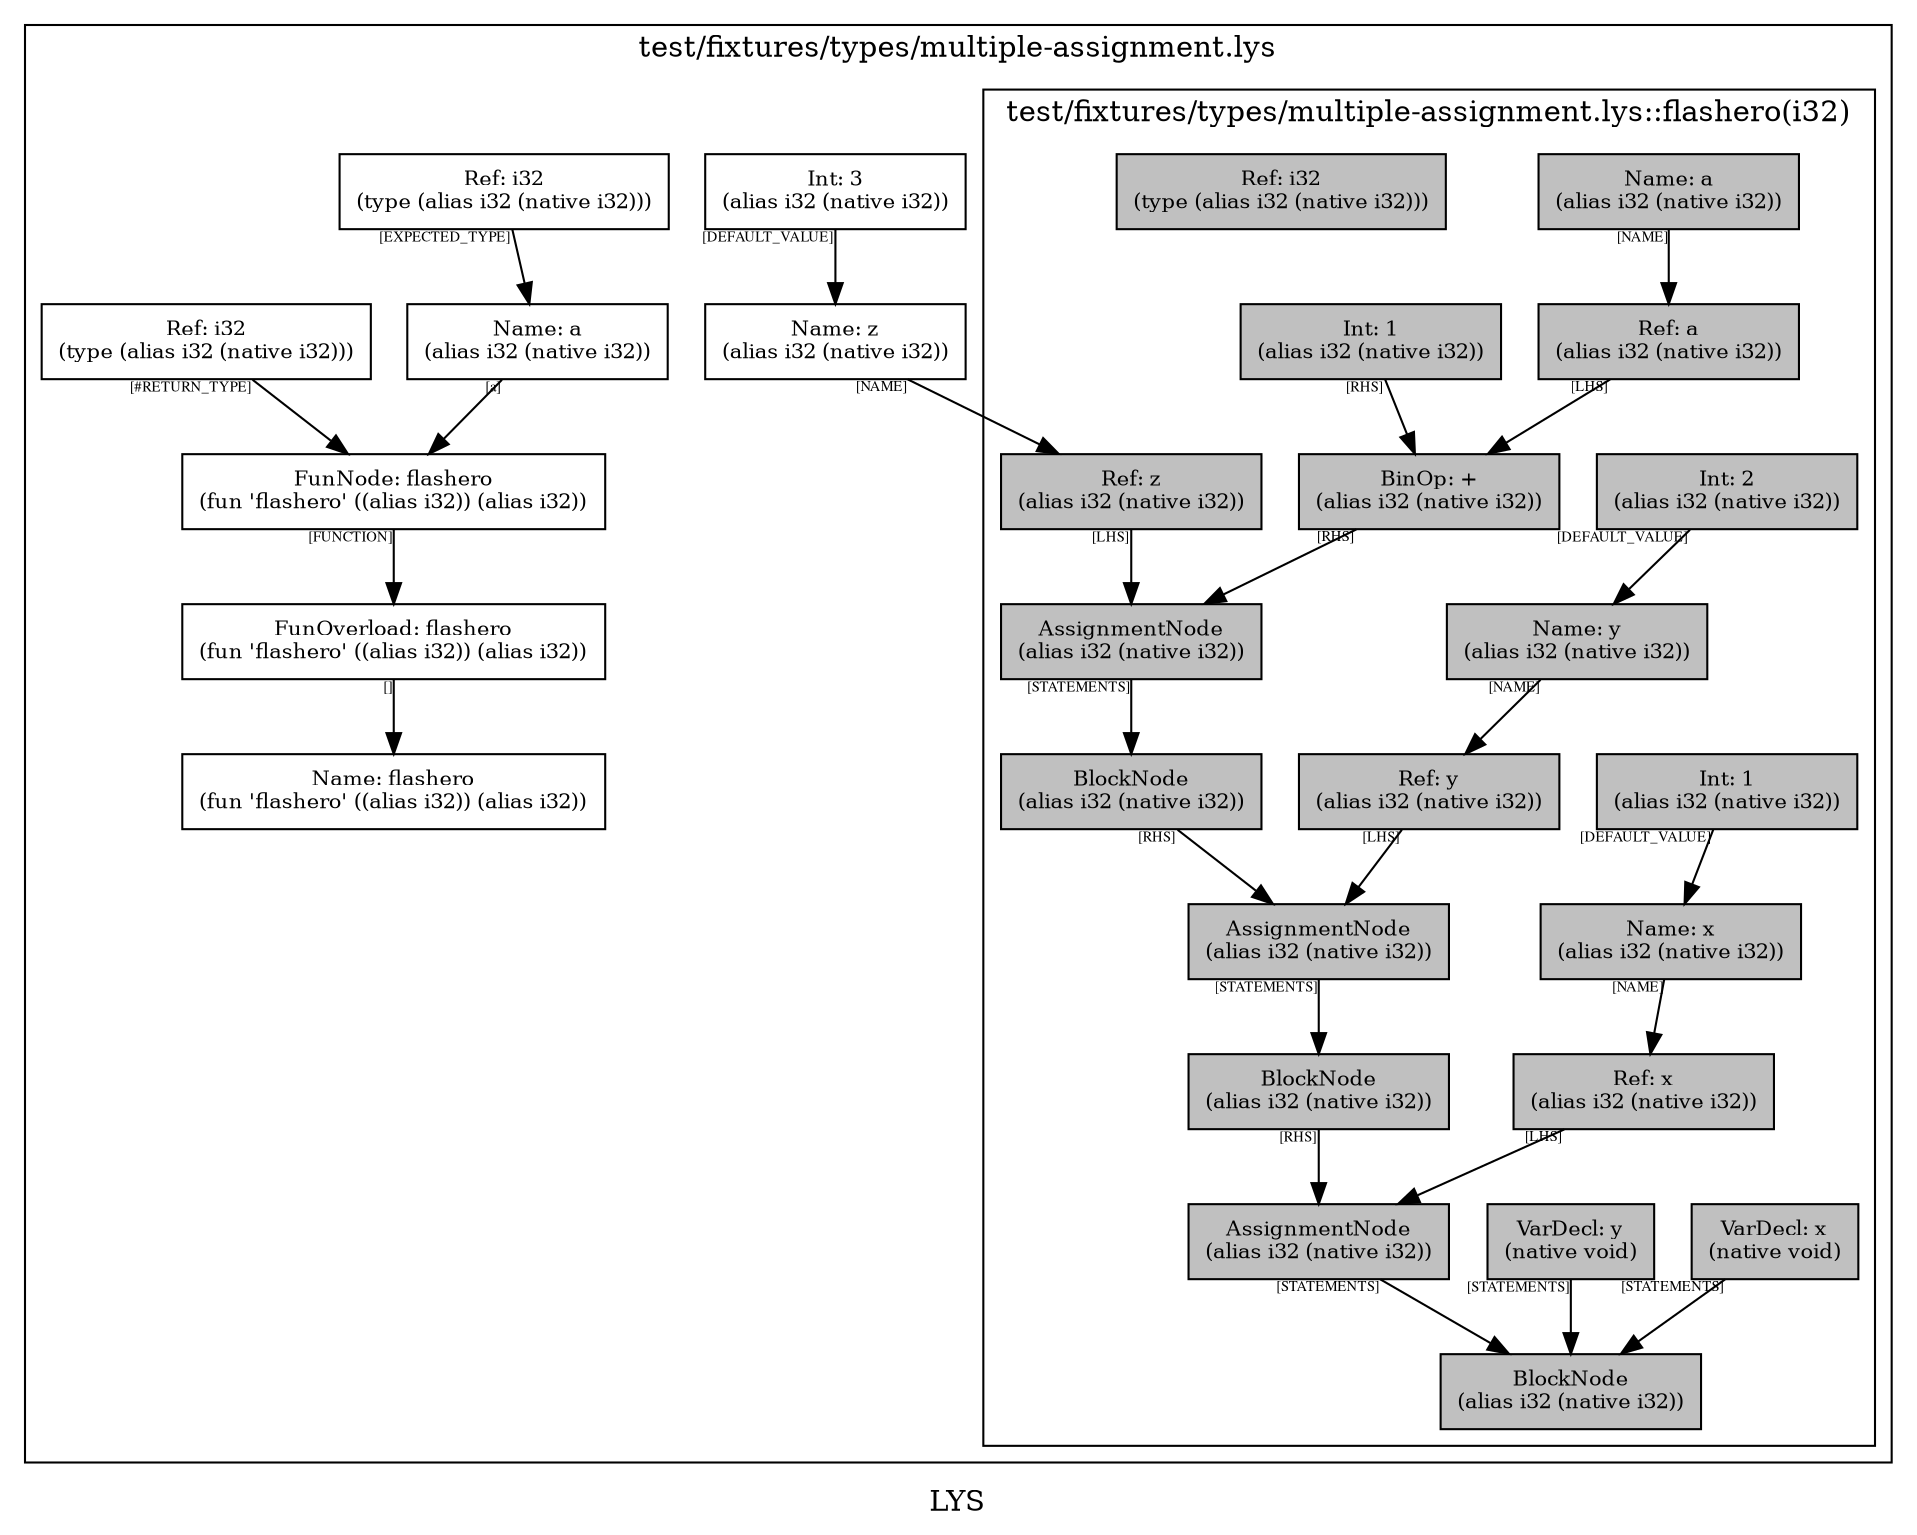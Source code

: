digraph LYS {
  node [shape=box,fontsize=10];
  subgraph "cluster_test/fixtures/types/multiple-assignment.lys" {
    1 [label="Name: z\n(alias i32 (native i32))", fillcolor=grey];
    2 [label="Int: 3\n(alias i32 (native i32))", fillcolor=grey];
    3 [label="FunOverload: flashero\n(fun 'flashero' ((alias i32)) (alias i32))", fillcolor=grey];
    4 [label="FunNode: flashero\n(fun 'flashero' ((alias i32)) (alias i32))", fillcolor=grey];
    5 [label="Ref: i32\n(type (alias i32 (native i32)))", fillcolor=grey];
    6 [label="Name: a\n(alias i32 (native i32))", fillcolor=grey];
    7 [label="Ref: i32\n(type (alias i32 (native i32)))", fillcolor=grey];
    8 [label="Name: flashero\n(fun 'flashero' ((alias i32)) (alias i32))", fillcolor=grey];
    subgraph "cluster_test/fixtures/types/multiple-assignment.lys_0" { rankdir=TB;
      node [style=filled, fillcolor=grey];
      9 [label="Name: a\n(alias i32 (native i32))", fillcolor=grey];
      10 [label="BlockNode\n(alias i32 (native i32))", fillcolor=grey];
      11 [label="VarDecl: x\n(native void)", fillcolor=grey];
      12 [label="Name: x\n(alias i32 (native i32))", fillcolor=grey];
      13 [label="Int: 1\n(alias i32 (native i32))", fillcolor=grey];
      14 [label="VarDecl: y\n(native void)", fillcolor=grey];
      15 [label="Name: y\n(alias i32 (native i32))", fillcolor=grey];
      16 [label="Int: 2\n(alias i32 (native i32))", fillcolor=grey];
      17 [label="AssignmentNode\n(alias i32 (native i32))", fillcolor=grey];
      18 [label="Ref: x\n(alias i32 (native i32))", fillcolor=grey];
      19 [label="BlockNode\n(alias i32 (native i32))", fillcolor=grey];
      20 [label="AssignmentNode\n(alias i32 (native i32))", fillcolor=grey];
      21 [label="Ref: y\n(alias i32 (native i32))", fillcolor=grey];
      22 [label="BlockNode\n(alias i32 (native i32))", fillcolor=grey];
      23 [label="AssignmentNode\n(alias i32 (native i32))", fillcolor=grey];
      24 [label="Ref: z\n(alias i32 (native i32))", fillcolor=grey];
      25 [label="BinOp: +\n(alias i32 (native i32))", fillcolor=grey];
      26 [label="Ref: a\n(alias i32 (native i32))", fillcolor=grey];
      27 [label="Int: 1\n(alias i32 (native i32))", fillcolor=grey];
      28 [label="Ref: i32\n(type (alias i32 (native i32)))", fillcolor=grey];
      label="test/fixtures/types/multiple-assignment.lys::flashero(i32)";
    }
    label="test/fixtures/types/multiple-assignment.lys";
  }
  1 -> 24[taillabel="[NAME]" fontsize=7 fontname="times" color="black" ];
  2 -> 1[taillabel="[DEFAULT_VALUE]" fontsize=7 fontname="times" color="black" ];
  3 -> 8[taillabel="[]" fontsize=7 fontname="times" color="black" ];
  4 -> 3[taillabel="[FUNCTION]" fontsize=7 fontname="times" color="black" ];
  5 -> 6[taillabel="[EXPECTED_TYPE]" fontsize=7 fontname="times" color="black" ];
  6 -> 4[taillabel="[a]" fontsize=7 fontname="times" color="black" ];
  7 -> 4[taillabel="[#RETURN_TYPE]" fontsize=7 fontname="times" color="black" ];
  9 -> 26[taillabel="[NAME]" fontsize=7 fontname="times" color="black" ];
  11 -> 10[taillabel="[STATEMENTS]" fontsize=7 fontname="times" color="black" ];
  12 -> 18[taillabel="[NAME]" fontsize=7 fontname="times" color="black" ];
  13 -> 12[taillabel="[DEFAULT_VALUE]" fontsize=7 fontname="times" color="black" ];
  14 -> 10[taillabel="[STATEMENTS]" fontsize=7 fontname="times" color="black" ];
  15 -> 21[taillabel="[NAME]" fontsize=7 fontname="times" color="black" ];
  16 -> 15[taillabel="[DEFAULT_VALUE]" fontsize=7 fontname="times" color="black" ];
  17 -> 10[taillabel="[STATEMENTS]" fontsize=7 fontname="times" color="black" ];
  18 -> 17[taillabel="[LHS]" fontsize=7 fontname="times" color="black" ];
  19 -> 17[taillabel="[RHS]" fontsize=7 fontname="times" color="black" ];
  20 -> 19[taillabel="[STATEMENTS]" fontsize=7 fontname="times" color="black" ];
  21 -> 20[taillabel="[LHS]" fontsize=7 fontname="times" color="black" ];
  22 -> 20[taillabel="[RHS]" fontsize=7 fontname="times" color="black" ];
  23 -> 22[taillabel="[STATEMENTS]" fontsize=7 fontname="times" color="black" ];
  24 -> 23[taillabel="[LHS]" fontsize=7 fontname="times" color="black" ];
  25 -> 23[taillabel="[RHS]" fontsize=7 fontname="times" color="black" ];
  26 -> 25[taillabel="[LHS]" fontsize=7 fontname="times" color="black" ];
  27 -> 25[taillabel="[RHS]" fontsize=7 fontname="times" color="black" ];
  label="LYS";
}
